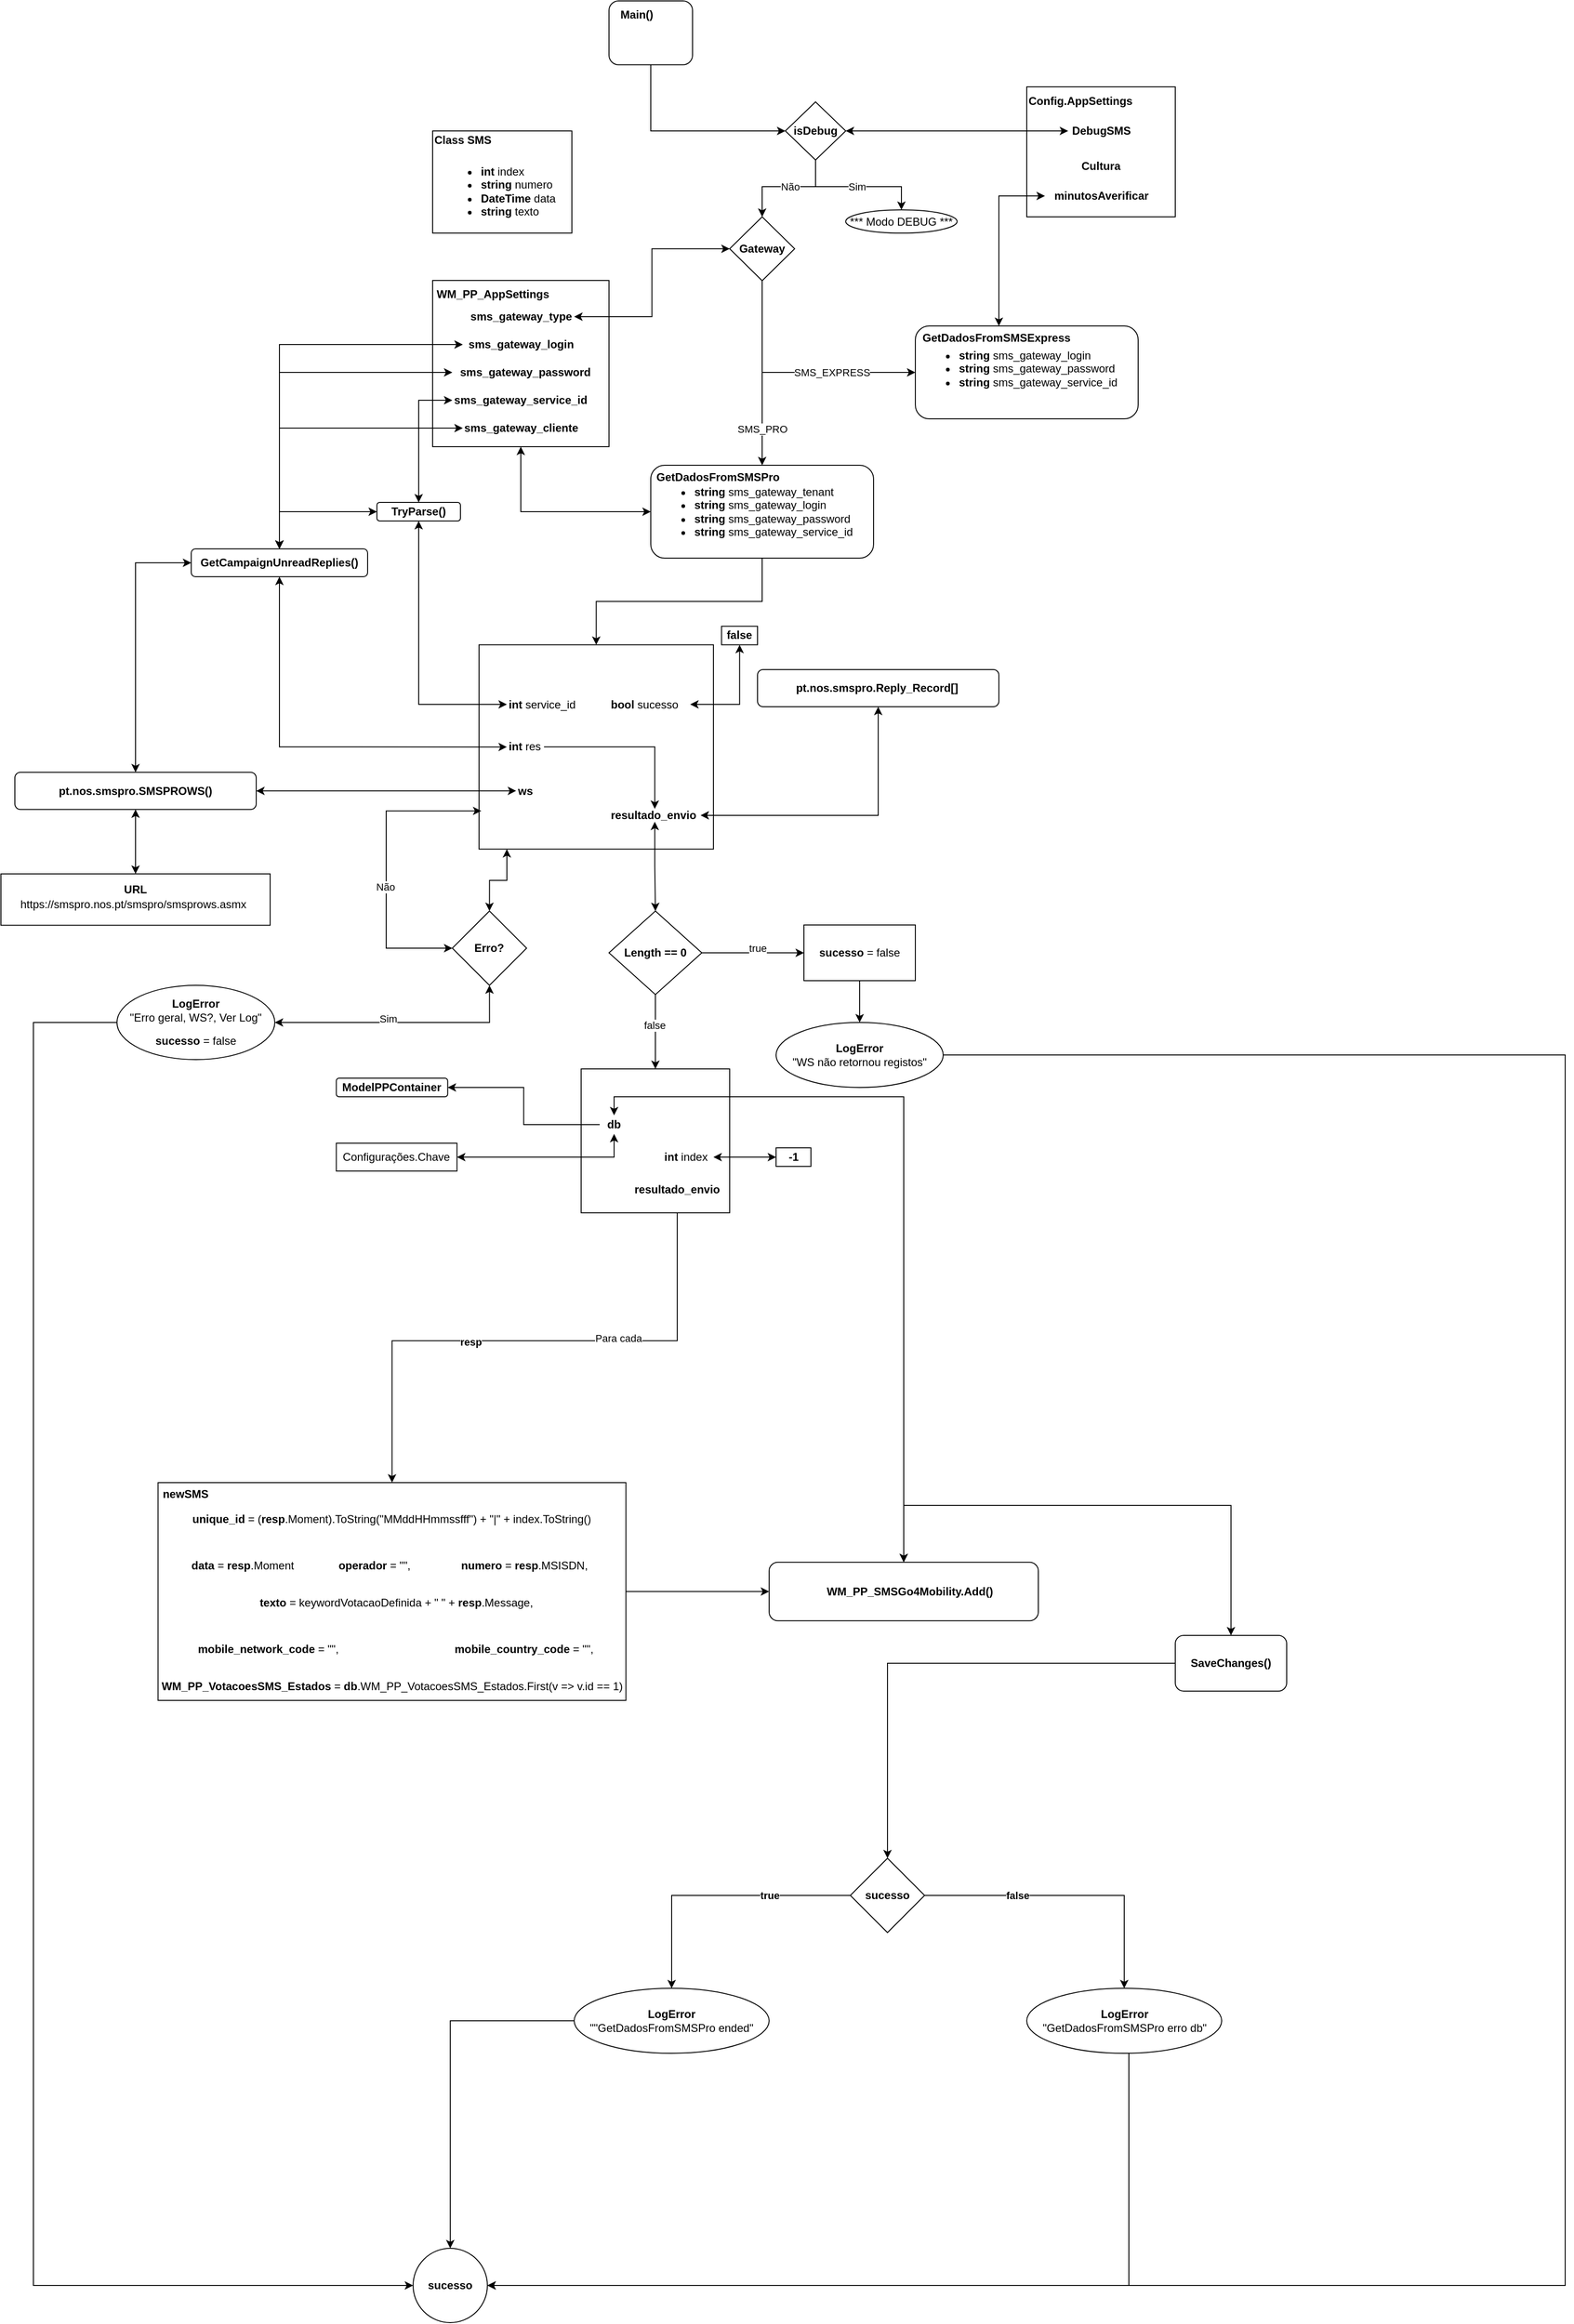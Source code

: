 <mxfile version="20.0.4" type="github">
  <diagram id="WjlNTZho9K9yqoVGfzix" name="Page-1">
    <mxGraphModel dx="3451" dy="1849" grid="1" gridSize="10" guides="1" tooltips="1" connect="1" arrows="1" fold="1" page="0" pageScale="1" pageWidth="850" pageHeight="1100" background="none" math="0" shadow="0">
      <root>
        <mxCell id="0" />
        <mxCell id="1" parent="0" />
        <mxCell id="I9likz-p0LJxHjQb2Sol-27" style="edgeStyle=orthogonalEdgeStyle;rounded=0;orthogonalLoop=1;jettySize=auto;html=1;startArrow=none;startFill=0;endArrow=classic;endFill=1;" edge="1" parent="1" source="I9likz-p0LJxHjQb2Sol-22" target="I9likz-p0LJxHjQb2Sol-26">
          <mxGeometry relative="1" as="geometry" />
        </mxCell>
        <mxCell id="I9likz-p0LJxHjQb2Sol-22" value="" style="rounded=0;whiteSpace=wrap;html=1;" vertex="1" parent="1">
          <mxGeometry x="-255.75" y="1535.5" width="504" height="234.5" as="geometry" />
        </mxCell>
        <mxCell id="52e9ZkvR3uRLUpQS5kAT-6" value="" style="group" parent="1" vertex="1" connectable="0">
          <mxGeometry x="40" y="80" width="150" height="110" as="geometry" />
        </mxCell>
        <mxCell id="52e9ZkvR3uRLUpQS5kAT-1" value="" style="rounded=0;whiteSpace=wrap;html=1;" parent="52e9ZkvR3uRLUpQS5kAT-6" vertex="1">
          <mxGeometry width="150" height="110" as="geometry" />
        </mxCell>
        <mxCell id="52e9ZkvR3uRLUpQS5kAT-3" value="&lt;b&gt;Class SMS&lt;/b&gt;" style="text;html=1;strokeColor=none;fillColor=none;align=left;verticalAlign=middle;whiteSpace=wrap;rounded=0;" parent="52e9ZkvR3uRLUpQS5kAT-6" vertex="1">
          <mxGeometry width="90" height="20" as="geometry" />
        </mxCell>
        <mxCell id="52e9ZkvR3uRLUpQS5kAT-5" value="&lt;ul&gt;&lt;li&gt;&lt;b&gt;int &lt;/b&gt;index&lt;/li&gt;&lt;li&gt;&lt;b&gt;string &lt;/b&gt;numero&lt;/li&gt;&lt;li&gt;&lt;b&gt;DateTime&lt;/b&gt; data&lt;/li&gt;&lt;li&gt;&lt;b&gt;string&lt;/b&gt; texto&lt;/li&gt;&lt;/ul&gt;" style="text;html=1;strokeColor=none;fillColor=none;align=left;verticalAlign=middle;whiteSpace=wrap;rounded=0;" parent="52e9ZkvR3uRLUpQS5kAT-6" vertex="1">
          <mxGeometry x="10" y="30" width="130" height="70" as="geometry" />
        </mxCell>
        <mxCell id="52e9ZkvR3uRLUpQS5kAT-11" value="" style="group" parent="1" vertex="1" connectable="0">
          <mxGeometry x="560" y="290" width="240" height="100" as="geometry" />
        </mxCell>
        <mxCell id="52e9ZkvR3uRLUpQS5kAT-20" value="" style="group" parent="52e9ZkvR3uRLUpQS5kAT-11" vertex="1" connectable="0">
          <mxGeometry width="240" height="100" as="geometry" />
        </mxCell>
        <mxCell id="52e9ZkvR3uRLUpQS5kAT-9" value="" style="rounded=1;whiteSpace=wrap;html=1;" parent="52e9ZkvR3uRLUpQS5kAT-20" vertex="1">
          <mxGeometry width="240" height="100" as="geometry" />
        </mxCell>
        <mxCell id="52e9ZkvR3uRLUpQS5kAT-10" value="&lt;b&gt;GetDadosFromSMSExpress&lt;/b&gt;" style="text;html=1;strokeColor=none;fillColor=none;align=center;verticalAlign=middle;whiteSpace=wrap;rounded=0;" parent="52e9ZkvR3uRLUpQS5kAT-20" vertex="1">
          <mxGeometry x="5" width="165" height="25" as="geometry" />
        </mxCell>
        <mxCell id="52e9ZkvR3uRLUpQS5kAT-15" value="&lt;ul&gt;&lt;li&gt;&lt;b&gt;string&lt;/b&gt;&amp;nbsp;sms_gateway_login&lt;/li&gt;&lt;li&gt;&lt;b&gt;string&lt;/b&gt;&amp;nbsp;sms_gateway_password&lt;/li&gt;&lt;li&gt;&lt;b&gt;string &lt;/b&gt;sms_gateway_service_id&lt;/li&gt;&lt;/ul&gt;" style="text;html=1;strokeColor=none;fillColor=none;align=left;verticalAlign=middle;whiteSpace=wrap;rounded=0;" parent="52e9ZkvR3uRLUpQS5kAT-20" vertex="1">
          <mxGeometry x="5" y="25" width="230" height="41.667" as="geometry" />
        </mxCell>
        <mxCell id="52e9ZkvR3uRLUpQS5kAT-12" value="" style="group" parent="1" vertex="1" connectable="0">
          <mxGeometry x="275" y="440" width="240" height="100" as="geometry" />
        </mxCell>
        <mxCell id="52e9ZkvR3uRLUpQS5kAT-19" value="" style="group" parent="52e9ZkvR3uRLUpQS5kAT-12" vertex="1" connectable="0">
          <mxGeometry width="240" height="100" as="geometry" />
        </mxCell>
        <mxCell id="52e9ZkvR3uRLUpQS5kAT-13" value="" style="rounded=1;whiteSpace=wrap;html=1;" parent="52e9ZkvR3uRLUpQS5kAT-19" vertex="1">
          <mxGeometry width="240" height="100" as="geometry" />
        </mxCell>
        <mxCell id="52e9ZkvR3uRLUpQS5kAT-14" value="&lt;b&gt;GetDadosFromSMSPro&lt;/b&gt;" style="text;html=1;strokeColor=none;fillColor=none;align=center;verticalAlign=middle;whiteSpace=wrap;rounded=0;" parent="52e9ZkvR3uRLUpQS5kAT-19" vertex="1">
          <mxGeometry x="5" width="135" height="25" as="geometry" />
        </mxCell>
        <mxCell id="52e9ZkvR3uRLUpQS5kAT-16" value="&lt;ul&gt;&lt;li&gt;&lt;b&gt;string&lt;/b&gt; sms_gateway_tenant&lt;/li&gt;&lt;li&gt;&lt;b&gt;string&lt;/b&gt;&amp;nbsp;sms_gateway_login&lt;/li&gt;&lt;li&gt;&lt;b&gt;string&lt;/b&gt;&amp;nbsp;sms_gateway_password&lt;/li&gt;&lt;li&gt;&lt;b&gt;string &lt;/b&gt;sms_gateway_service_id&lt;/li&gt;&lt;/ul&gt;" style="text;html=1;strokeColor=none;fillColor=none;align=left;verticalAlign=middle;whiteSpace=wrap;rounded=0;" parent="52e9ZkvR3uRLUpQS5kAT-19" vertex="1">
          <mxGeometry x="5" y="25" width="230" height="50" as="geometry" />
        </mxCell>
        <mxCell id="52e9ZkvR3uRLUpQS5kAT-39" style="edgeStyle=orthogonalEdgeStyle;rounded=0;orthogonalLoop=1;jettySize=auto;html=1;entryX=0;entryY=0.5;entryDx=0;entryDy=0;startArrow=none;startFill=0;" parent="1" source="52e9ZkvR3uRLUpQS5kAT-21" target="52e9ZkvR3uRLUpQS5kAT-33" edge="1">
          <mxGeometry relative="1" as="geometry">
            <Array as="points">
              <mxPoint x="360" y="80" />
              <mxPoint x="360" y="80" />
            </Array>
          </mxGeometry>
        </mxCell>
        <mxCell id="52e9ZkvR3uRLUpQS5kAT-29" value="" style="group" parent="1" vertex="1" connectable="0">
          <mxGeometry x="680" y="32.5" width="160" height="140" as="geometry" />
        </mxCell>
        <mxCell id="52e9ZkvR3uRLUpQS5kAT-24" value="" style="rounded=0;whiteSpace=wrap;html=1;" parent="52e9ZkvR3uRLUpQS5kAT-29" vertex="1">
          <mxGeometry width="160" height="140" as="geometry" />
        </mxCell>
        <mxCell id="52e9ZkvR3uRLUpQS5kAT-25" value="&lt;b&gt;Config.AppSettings&lt;/b&gt;" style="text;html=1;strokeColor=none;fillColor=none;align=left;verticalAlign=middle;whiteSpace=wrap;rounded=0;" parent="52e9ZkvR3uRLUpQS5kAT-29" vertex="1">
          <mxGeometry width="160" height="30" as="geometry" />
        </mxCell>
        <mxCell id="52e9ZkvR3uRLUpQS5kAT-26" value="&lt;b style=&quot;background-color: initial;&quot;&gt;DebugSMS&lt;/b&gt;" style="text;html=1;strokeColor=none;fillColor=none;align=center;verticalAlign=middle;whiteSpace=wrap;rounded=0;" parent="52e9ZkvR3uRLUpQS5kAT-29" vertex="1">
          <mxGeometry x="44.6" y="37.5" width="70.8" height="20" as="geometry" />
        </mxCell>
        <mxCell id="52e9ZkvR3uRLUpQS5kAT-27" value="&lt;div style=&quot;&quot;&gt;&lt;b style=&quot;background-color: initial;&quot;&gt;Cultura&lt;/b&gt;&lt;/div&gt;" style="text;html=1;strokeColor=none;fillColor=none;align=center;verticalAlign=middle;whiteSpace=wrap;rounded=0;" parent="52e9ZkvR3uRLUpQS5kAT-29" vertex="1">
          <mxGeometry x="50" y="77.5" width="60" height="15" as="geometry" />
        </mxCell>
        <mxCell id="52e9ZkvR3uRLUpQS5kAT-28" value="&lt;div style=&quot;&quot;&gt;&lt;b style=&quot;background-color: initial;&quot;&gt;minutosAverificar&lt;/b&gt;&lt;/div&gt;" style="text;html=1;strokeColor=none;fillColor=none;align=center;verticalAlign=middle;whiteSpace=wrap;rounded=0;" parent="52e9ZkvR3uRLUpQS5kAT-29" vertex="1">
          <mxGeometry x="19.6" y="107.5" width="120.8" height="20" as="geometry" />
        </mxCell>
        <mxCell id="52e9ZkvR3uRLUpQS5kAT-31" style="edgeStyle=orthogonalEdgeStyle;rounded=0;orthogonalLoop=1;jettySize=auto;html=1;entryX=0;entryY=0.5;entryDx=0;entryDy=0;exitX=1;exitY=0.5;exitDx=0;exitDy=0;startArrow=classic;startFill=1;" parent="1" source="52e9ZkvR3uRLUpQS5kAT-33" target="52e9ZkvR3uRLUpQS5kAT-26" edge="1">
          <mxGeometry relative="1" as="geometry">
            <mxPoint x="450" y="90" as="sourcePoint" />
            <mxPoint x="550" y="110" as="targetPoint" />
          </mxGeometry>
        </mxCell>
        <mxCell id="52e9ZkvR3uRLUpQS5kAT-42" value="" style="edgeStyle=orthogonalEdgeStyle;rounded=0;orthogonalLoop=1;jettySize=auto;html=1;startArrow=none;startFill=0;" parent="1" source="52e9ZkvR3uRLUpQS5kAT-33" target="52e9ZkvR3uRLUpQS5kAT-34" edge="1">
          <mxGeometry relative="1" as="geometry">
            <Array as="points">
              <mxPoint x="453" y="140" />
              <mxPoint x="545" y="140" />
            </Array>
          </mxGeometry>
        </mxCell>
        <mxCell id="52e9ZkvR3uRLUpQS5kAT-44" value="Sim" style="edgeLabel;html=1;align=center;verticalAlign=middle;resizable=0;points=[];" parent="52e9ZkvR3uRLUpQS5kAT-42" vertex="1" connectable="0">
          <mxGeometry x="-0.177" relative="1" as="geometry">
            <mxPoint x="13" as="offset" />
          </mxGeometry>
        </mxCell>
        <mxCell id="52e9ZkvR3uRLUpQS5kAT-46" style="edgeStyle=orthogonalEdgeStyle;rounded=0;orthogonalLoop=1;jettySize=auto;html=1;entryX=0.5;entryY=0;entryDx=0;entryDy=0;startArrow=none;startFill=0;" parent="1" source="52e9ZkvR3uRLUpQS5kAT-33" target="52e9ZkvR3uRLUpQS5kAT-40" edge="1">
          <mxGeometry relative="1" as="geometry">
            <Array as="points">
              <mxPoint x="453" y="140" />
              <mxPoint x="395" y="140" />
            </Array>
          </mxGeometry>
        </mxCell>
        <mxCell id="52e9ZkvR3uRLUpQS5kAT-47" value="Não" style="edgeLabel;html=1;align=center;verticalAlign=middle;resizable=0;points=[];" parent="52e9ZkvR3uRLUpQS5kAT-46" vertex="1" connectable="0">
          <mxGeometry x="0.099" relative="1" as="geometry">
            <mxPoint x="9" as="offset" />
          </mxGeometry>
        </mxCell>
        <mxCell id="52e9ZkvR3uRLUpQS5kAT-33" value="&lt;b&gt;isDebug&lt;/b&gt;" style="rhombus;whiteSpace=wrap;html=1;" parent="1" vertex="1">
          <mxGeometry x="420" y="48.75" width="65" height="62.5" as="geometry" />
        </mxCell>
        <mxCell id="52e9ZkvR3uRLUpQS5kAT-34" value="*** Modo DEBUG ***" style="ellipse;whiteSpace=wrap;html=1;" parent="1" vertex="1">
          <mxGeometry x="485" y="165" width="120" height="25" as="geometry" />
        </mxCell>
        <mxCell id="52e9ZkvR3uRLUpQS5kAT-65" style="edgeStyle=orthogonalEdgeStyle;rounded=0;orthogonalLoop=1;jettySize=auto;html=1;entryX=0;entryY=0.5;entryDx=0;entryDy=0;startArrow=none;startFill=0;" parent="1" source="52e9ZkvR3uRLUpQS5kAT-40" target="52e9ZkvR3uRLUpQS5kAT-9" edge="1">
          <mxGeometry relative="1" as="geometry">
            <Array as="points">
              <mxPoint x="395" y="340" />
            </Array>
          </mxGeometry>
        </mxCell>
        <mxCell id="52e9ZkvR3uRLUpQS5kAT-67" value="SMS_EXPRESS" style="edgeLabel;html=1;align=center;verticalAlign=middle;resizable=0;points=[];" parent="52e9ZkvR3uRLUpQS5kAT-65" vertex="1" connectable="0">
          <mxGeometry x="0.249" y="-1" relative="1" as="geometry">
            <mxPoint x="9" y="-1" as="offset" />
          </mxGeometry>
        </mxCell>
        <mxCell id="52e9ZkvR3uRLUpQS5kAT-66" style="edgeStyle=orthogonalEdgeStyle;rounded=0;orthogonalLoop=1;jettySize=auto;html=1;startArrow=none;startFill=0;" parent="1" source="52e9ZkvR3uRLUpQS5kAT-40" target="52e9ZkvR3uRLUpQS5kAT-13" edge="1">
          <mxGeometry relative="1" as="geometry" />
        </mxCell>
        <mxCell id="52e9ZkvR3uRLUpQS5kAT-68" value="SMS_PRO" style="edgeLabel;html=1;align=center;verticalAlign=middle;resizable=0;points=[];" parent="52e9ZkvR3uRLUpQS5kAT-66" vertex="1" connectable="0">
          <mxGeometry x="0.411" y="2" relative="1" as="geometry">
            <mxPoint x="-2" y="19" as="offset" />
          </mxGeometry>
        </mxCell>
        <mxCell id="52e9ZkvR3uRLUpQS5kAT-40" value="&lt;b&gt;Gateway&lt;/b&gt;" style="rhombus;whiteSpace=wrap;html=1;" parent="1" vertex="1">
          <mxGeometry x="360" y="172.5" width="70" height="68.75" as="geometry" />
        </mxCell>
        <mxCell id="52e9ZkvR3uRLUpQS5kAT-48" value="" style="rounded=0;whiteSpace=wrap;html=1;" parent="1" vertex="1">
          <mxGeometry x="40" y="241" width="190" height="179" as="geometry" />
        </mxCell>
        <mxCell id="52e9ZkvR3uRLUpQS5kAT-49" value="&lt;b&gt;WM_PP_AppSettings&lt;/b&gt;" style="text;html=1;strokeColor=none;fillColor=none;align=center;verticalAlign=middle;whiteSpace=wrap;rounded=0;" parent="1" vertex="1">
          <mxGeometry x="40" y="241.25" width="130" height="28.75" as="geometry" />
        </mxCell>
        <mxCell id="52e9ZkvR3uRLUpQS5kAT-52" value="&lt;b&gt;sms_gateway_type&lt;/b&gt;" style="text;html=1;strokeColor=none;fillColor=none;align=center;verticalAlign=middle;whiteSpace=wrap;rounded=0;" parent="1" vertex="1">
          <mxGeometry x="77.5" y="270" width="115" height="20" as="geometry" />
        </mxCell>
        <mxCell id="lR_fGcqV47wm-FvlshHr-83" style="edgeStyle=orthogonalEdgeStyle;rounded=0;orthogonalLoop=1;jettySize=auto;html=1;startArrow=classic;startFill=1;endArrow=classic;endFill=1;" parent="1" source="52e9ZkvR3uRLUpQS5kAT-53" target="lR_fGcqV47wm-FvlshHr-70" edge="1">
          <mxGeometry relative="1" as="geometry" />
        </mxCell>
        <mxCell id="52e9ZkvR3uRLUpQS5kAT-53" value="&lt;b&gt;sms_gateway_login&lt;/b&gt;" style="text;html=1;strokeColor=none;fillColor=none;align=center;verticalAlign=middle;whiteSpace=wrap;rounded=0;" parent="1" vertex="1">
          <mxGeometry x="72.5" y="300" width="125" height="20" as="geometry" />
        </mxCell>
        <mxCell id="lR_fGcqV47wm-FvlshHr-84" style="edgeStyle=orthogonalEdgeStyle;rounded=0;orthogonalLoop=1;jettySize=auto;html=1;entryX=0.5;entryY=0;entryDx=0;entryDy=0;startArrow=classic;startFill=1;endArrow=classic;endFill=1;" parent="1" source="52e9ZkvR3uRLUpQS5kAT-54" target="lR_fGcqV47wm-FvlshHr-70" edge="1">
          <mxGeometry relative="1" as="geometry" />
        </mxCell>
        <mxCell id="52e9ZkvR3uRLUpQS5kAT-54" value="&lt;b&gt;sms_gateway_password&lt;/b&gt;" style="text;html=1;strokeColor=none;fillColor=none;align=center;verticalAlign=middle;whiteSpace=wrap;rounded=0;" parent="1" vertex="1">
          <mxGeometry x="61.25" y="330" width="157.5" height="20" as="geometry" />
        </mxCell>
        <mxCell id="lR_fGcqV47wm-FvlshHr-86" style="edgeStyle=orthogonalEdgeStyle;rounded=0;orthogonalLoop=1;jettySize=auto;html=1;startArrow=classic;startFill=1;endArrow=classic;endFill=1;" parent="1" source="52e9ZkvR3uRLUpQS5kAT-55" target="lR_fGcqV47wm-FvlshHr-62" edge="1">
          <mxGeometry relative="1" as="geometry">
            <Array as="points">
              <mxPoint x="25" y="370" />
            </Array>
          </mxGeometry>
        </mxCell>
        <mxCell id="52e9ZkvR3uRLUpQS5kAT-55" value="&lt;b&gt;sms_gateway_service_id&lt;/b&gt;" style="text;html=1;strokeColor=none;fillColor=none;align=center;verticalAlign=middle;whiteSpace=wrap;rounded=0;" parent="1" vertex="1">
          <mxGeometry x="61.25" y="360" width="147.5" height="20" as="geometry" />
        </mxCell>
        <mxCell id="lR_fGcqV47wm-FvlshHr-87" style="edgeStyle=orthogonalEdgeStyle;rounded=0;orthogonalLoop=1;jettySize=auto;html=1;startArrow=classic;startFill=1;endArrow=classic;endFill=1;" parent="1" source="52e9ZkvR3uRLUpQS5kAT-57" target="lR_fGcqV47wm-FvlshHr-70" edge="1">
          <mxGeometry relative="1" as="geometry" />
        </mxCell>
        <mxCell id="52e9ZkvR3uRLUpQS5kAT-57" value="&lt;b&gt;sms_gateway_cliente&lt;/b&gt;" style="text;html=1;strokeColor=none;fillColor=none;align=center;verticalAlign=middle;whiteSpace=wrap;rounded=0;" parent="1" vertex="1">
          <mxGeometry x="72.5" y="390" width="125" height="20" as="geometry" />
        </mxCell>
        <mxCell id="52e9ZkvR3uRLUpQS5kAT-58" style="edgeStyle=orthogonalEdgeStyle;rounded=0;orthogonalLoop=1;jettySize=auto;html=1;entryX=1;entryY=0.5;entryDx=0;entryDy=0;startArrow=classic;startFill=1;" parent="1" source="52e9ZkvR3uRLUpQS5kAT-40" target="52e9ZkvR3uRLUpQS5kAT-52" edge="1">
          <mxGeometry relative="1" as="geometry" />
        </mxCell>
        <mxCell id="52e9ZkvR3uRLUpQS5kAT-76" style="edgeStyle=orthogonalEdgeStyle;orthogonalLoop=1;jettySize=auto;html=1;entryX=0.5;entryY=1;entryDx=0;entryDy=0;startArrow=classic;startFill=1;rounded=0;" parent="1" source="52e9ZkvR3uRLUpQS5kAT-13" target="52e9ZkvR3uRLUpQS5kAT-48" edge="1">
          <mxGeometry relative="1" as="geometry" />
        </mxCell>
        <mxCell id="52e9ZkvR3uRLUpQS5kAT-78" style="edgeStyle=orthogonalEdgeStyle;rounded=0;orthogonalLoop=1;jettySize=auto;html=1;entryX=0;entryY=0.5;entryDx=0;entryDy=0;startArrow=classic;startFill=1;" parent="1" source="52e9ZkvR3uRLUpQS5kAT-9" target="52e9ZkvR3uRLUpQS5kAT-28" edge="1">
          <mxGeometry relative="1" as="geometry">
            <Array as="points">
              <mxPoint x="650" y="150" />
            </Array>
          </mxGeometry>
        </mxCell>
        <mxCell id="lR_fGcqV47wm-FvlshHr-10" value="" style="group" parent="1" vertex="1" connectable="0">
          <mxGeometry x="390" y="660" width="260" height="40" as="geometry" />
        </mxCell>
        <mxCell id="lR_fGcqV47wm-FvlshHr-4" value="" style="rounded=1;whiteSpace=wrap;html=1;" parent="lR_fGcqV47wm-FvlshHr-10" vertex="1">
          <mxGeometry width="260.0" height="40" as="geometry" />
        </mxCell>
        <mxCell id="lR_fGcqV47wm-FvlshHr-5" value="&lt;b&gt;pt.nos.smspro.Reply_Record[]&lt;/b&gt;&amp;nbsp;" style="text;html=1;strokeColor=none;fillColor=none;align=center;verticalAlign=middle;whiteSpace=wrap;rounded=0;" parent="lR_fGcqV47wm-FvlshHr-10" vertex="1">
          <mxGeometry x="23.63" y="11.93" width="212.73" height="16.13" as="geometry" />
        </mxCell>
        <mxCell id="lR_fGcqV47wm-FvlshHr-15" style="edgeStyle=orthogonalEdgeStyle;rounded=0;orthogonalLoop=1;jettySize=auto;html=1;" parent="1" source="52e9ZkvR3uRLUpQS5kAT-13" target="lR_fGcqV47wm-FvlshHr-13" edge="1">
          <mxGeometry relative="1" as="geometry" />
        </mxCell>
        <mxCell id="lR_fGcqV47wm-FvlshHr-128" style="edgeStyle=orthogonalEdgeStyle;rounded=0;orthogonalLoop=1;jettySize=auto;html=1;startArrow=none;startFill=0;endArrow=classic;endFill=1;" parent="1" source="lR_fGcqV47wm-FvlshHr-23" target="lR_fGcqV47wm-FvlshHr-122" edge="1">
          <mxGeometry relative="1" as="geometry" />
        </mxCell>
        <mxCell id="lR_fGcqV47wm-FvlshHr-129" value="true" style="edgeLabel;html=1;align=center;verticalAlign=middle;resizable=0;points=[];" parent="lR_fGcqV47wm-FvlshHr-128" vertex="1" connectable="0">
          <mxGeometry x="-0.083" relative="1" as="geometry">
            <mxPoint x="9" y="-5" as="offset" />
          </mxGeometry>
        </mxCell>
        <mxCell id="lR_fGcqV47wm-FvlshHr-155" value="" style="edgeStyle=orthogonalEdgeStyle;rounded=0;orthogonalLoop=1;jettySize=auto;html=1;startArrow=none;startFill=0;endArrow=classic;endFill=1;" parent="1" source="lR_fGcqV47wm-FvlshHr-23" target="lR_fGcqV47wm-FvlshHr-154" edge="1">
          <mxGeometry relative="1" as="geometry" />
        </mxCell>
        <mxCell id="lR_fGcqV47wm-FvlshHr-156" value="false" style="edgeLabel;html=1;align=center;verticalAlign=middle;resizable=0;points=[];" parent="lR_fGcqV47wm-FvlshHr-155" vertex="1" connectable="0">
          <mxGeometry x="-0.178" y="-1" relative="1" as="geometry">
            <mxPoint as="offset" />
          </mxGeometry>
        </mxCell>
        <mxCell id="lR_fGcqV47wm-FvlshHr-23" value="&lt;b&gt;Length == 0&lt;/b&gt;" style="rhombus;whiteSpace=wrap;html=1;" parent="1" vertex="1">
          <mxGeometry x="230" y="920" width="100" height="90" as="geometry" />
        </mxCell>
        <mxCell id="lR_fGcqV47wm-FvlshHr-36" value="" style="group" parent="1" vertex="1" connectable="0">
          <mxGeometry x="90" y="633.33" width="252.5" height="220" as="geometry" />
        </mxCell>
        <mxCell id="lR_fGcqV47wm-FvlshHr-13" value="" style="rounded=0;whiteSpace=wrap;html=1;" parent="lR_fGcqV47wm-FvlshHr-36" vertex="1">
          <mxGeometry width="252.5" height="220.0" as="geometry" />
        </mxCell>
        <mxCell id="lR_fGcqV47wm-FvlshHr-6" value="&lt;b&gt;resultado_envio&lt;/b&gt;" style="text;html=1;strokeColor=none;fillColor=none;align=left;verticalAlign=middle;whiteSpace=wrap;rounded=0;" parent="lR_fGcqV47wm-FvlshHr-36" vertex="1">
          <mxGeometry x="140" y="176.67" width="98.69" height="13.85" as="geometry" />
        </mxCell>
        <mxCell id="lR_fGcqV47wm-FvlshHr-18" value="&lt;b&gt;ws&lt;/b&gt;" style="text;html=1;strokeColor=none;fillColor=none;align=left;verticalAlign=middle;whiteSpace=wrap;rounded=0;" parent="lR_fGcqV47wm-FvlshHr-36" vertex="1">
          <mxGeometry x="40" y="150" width="30" height="14.62" as="geometry" />
        </mxCell>
        <mxCell id="lR_fGcqV47wm-FvlshHr-117" style="edgeStyle=orthogonalEdgeStyle;rounded=0;orthogonalLoop=1;jettySize=auto;html=1;startArrow=none;startFill=0;endArrow=classic;endFill=1;" parent="lR_fGcqV47wm-FvlshHr-36" source="lR_fGcqV47wm-FvlshHr-2" target="lR_fGcqV47wm-FvlshHr-6" edge="1">
          <mxGeometry relative="1" as="geometry" />
        </mxCell>
        <mxCell id="lR_fGcqV47wm-FvlshHr-2" value="&lt;b&gt;int &lt;/b&gt;res" style="text;html=1;strokeColor=none;fillColor=none;align=left;verticalAlign=middle;whiteSpace=wrap;rounded=0;" parent="lR_fGcqV47wm-FvlshHr-36" vertex="1">
          <mxGeometry x="30" y="103.08" width="40" height="13.84" as="geometry" />
        </mxCell>
        <mxCell id="lR_fGcqV47wm-FvlshHr-59" value="&lt;b&gt;int&lt;/b&gt; service_id" style="text;html=1;strokeColor=none;fillColor=none;align=left;verticalAlign=middle;whiteSpace=wrap;rounded=0;" parent="lR_fGcqV47wm-FvlshHr-36" vertex="1">
          <mxGeometry x="30" y="56.67" width="87.5" height="15" as="geometry" />
        </mxCell>
        <mxCell id="lR_fGcqV47wm-FvlshHr-132" value="&lt;b&gt;bool &lt;/b&gt;sucesso" style="text;html=1;strokeColor=none;fillColor=none;align=left;verticalAlign=middle;whiteSpace=wrap;rounded=0;" parent="lR_fGcqV47wm-FvlshHr-36" vertex="1">
          <mxGeometry x="140" y="56.67" width="87.5" height="15" as="geometry" />
        </mxCell>
        <mxCell id="lR_fGcqV47wm-FvlshHr-41" style="edgeStyle=orthogonalEdgeStyle;rounded=0;orthogonalLoop=1;jettySize=auto;html=1;startArrow=classic;startFill=1;" parent="1" source="lR_fGcqV47wm-FvlshHr-6" target="lR_fGcqV47wm-FvlshHr-4" edge="1">
          <mxGeometry relative="1" as="geometry" />
        </mxCell>
        <mxCell id="lR_fGcqV47wm-FvlshHr-130" style="edgeStyle=orthogonalEdgeStyle;rounded=0;orthogonalLoop=1;jettySize=auto;html=1;entryX=0.5;entryY=0;entryDx=0;entryDy=0;startArrow=classic;startFill=1;endArrow=classic;endFill=1;" parent="1" source="lR_fGcqV47wm-FvlshHr-50" target="lR_fGcqV47wm-FvlshHr-96" edge="1">
          <mxGeometry relative="1" as="geometry" />
        </mxCell>
        <mxCell id="lR_fGcqV47wm-FvlshHr-50" value="&lt;b&gt;pt.nos.smspro.SMSPROWS()&lt;/b&gt;" style="rounded=1;whiteSpace=wrap;html=1;" parent="1" vertex="1">
          <mxGeometry x="-410" y="770.64" width="260.0" height="40" as="geometry" />
        </mxCell>
        <mxCell id="lR_fGcqV47wm-FvlshHr-52" style="edgeStyle=orthogonalEdgeStyle;rounded=0;orthogonalLoop=1;jettySize=auto;html=1;entryX=1;entryY=0.5;entryDx=0;entryDy=0;startArrow=classic;startFill=1;" parent="1" source="lR_fGcqV47wm-FvlshHr-18" target="lR_fGcqV47wm-FvlshHr-50" edge="1">
          <mxGeometry relative="1" as="geometry" />
        </mxCell>
        <mxCell id="lR_fGcqV47wm-FvlshHr-92" style="edgeStyle=orthogonalEdgeStyle;rounded=0;orthogonalLoop=1;jettySize=auto;html=1;entryX=0.5;entryY=0;entryDx=0;entryDy=0;startArrow=classic;startFill=1;endArrow=classic;endFill=1;" parent="1" source="lR_fGcqV47wm-FvlshHr-62" target="lR_fGcqV47wm-FvlshHr-70" edge="1">
          <mxGeometry relative="1" as="geometry" />
        </mxCell>
        <mxCell id="lR_fGcqV47wm-FvlshHr-62" value="&lt;b&gt;TryParse()&lt;/b&gt;" style="rounded=1;whiteSpace=wrap;html=1;" parent="1" vertex="1">
          <mxGeometry x="-20" y="480" width="90" height="20" as="geometry" />
        </mxCell>
        <mxCell id="lR_fGcqV47wm-FvlshHr-66" style="edgeStyle=orthogonalEdgeStyle;rounded=0;orthogonalLoop=1;jettySize=auto;html=1;entryX=0.5;entryY=1;entryDx=0;entryDy=0;startArrow=classic;startFill=1;" parent="1" source="lR_fGcqV47wm-FvlshHr-59" target="lR_fGcqV47wm-FvlshHr-62" edge="1">
          <mxGeometry relative="1" as="geometry" />
        </mxCell>
        <mxCell id="lR_fGcqV47wm-FvlshHr-93" style="edgeStyle=orthogonalEdgeStyle;rounded=0;orthogonalLoop=1;jettySize=auto;html=1;startArrow=classic;startFill=1;endArrow=classic;endFill=1;" parent="1" source="lR_fGcqV47wm-FvlshHr-70" target="lR_fGcqV47wm-FvlshHr-50" edge="1">
          <mxGeometry relative="1" as="geometry">
            <Array as="points">
              <mxPoint x="-280" y="545" />
            </Array>
          </mxGeometry>
        </mxCell>
        <mxCell id="lR_fGcqV47wm-FvlshHr-70" value="&lt;b&gt;GetCampaignUnreadReplies()&lt;/b&gt;" style="rounded=1;whiteSpace=wrap;html=1;align=center;" parent="1" vertex="1">
          <mxGeometry x="-220" y="530" width="190" height="30" as="geometry" />
        </mxCell>
        <mxCell id="lR_fGcqV47wm-FvlshHr-95" style="edgeStyle=orthogonalEdgeStyle;rounded=0;orthogonalLoop=1;jettySize=auto;html=1;startArrow=classic;startFill=1;endArrow=classic;endFill=1;exitX=0;exitY=0.5;exitDx=0;exitDy=0;" parent="1" source="lR_fGcqV47wm-FvlshHr-2" target="lR_fGcqV47wm-FvlshHr-70" edge="1">
          <mxGeometry relative="1" as="geometry" />
        </mxCell>
        <mxCell id="lR_fGcqV47wm-FvlshHr-100" value="" style="group" parent="1" vertex="1" connectable="0">
          <mxGeometry x="-425" y="880.0" width="290" height="55.32" as="geometry" />
        </mxCell>
        <mxCell id="lR_fGcqV47wm-FvlshHr-101" value="" style="group" parent="lR_fGcqV47wm-FvlshHr-100" vertex="1" connectable="0">
          <mxGeometry width="290" height="55.32" as="geometry" />
        </mxCell>
        <mxCell id="lR_fGcqV47wm-FvlshHr-96" value="" style="rounded=0;whiteSpace=wrap;html=1;" parent="lR_fGcqV47wm-FvlshHr-101" vertex="1">
          <mxGeometry width="290" height="55.32" as="geometry" />
        </mxCell>
        <mxCell id="lR_fGcqV47wm-FvlshHr-98" value="&lt;span style=&quot;background-color: initial;&quot;&gt;https://smspro.nos.pt/smspro/smsprows.asmx&lt;/span&gt;" style="text;html=1;strokeColor=none;fillColor=none;align=left;verticalAlign=middle;whiteSpace=wrap;rounded=0;" parent="lR_fGcqV47wm-FvlshHr-101" vertex="1">
          <mxGeometry x="19.33" y="25.407" width="251.333" height="15.532" as="geometry" />
        </mxCell>
        <mxCell id="lR_fGcqV47wm-FvlshHr-99" value="&lt;b&gt;URL&lt;/b&gt;" style="text;html=1;strokeColor=none;fillColor=none;align=center;verticalAlign=middle;whiteSpace=wrap;rounded=0;" parent="lR_fGcqV47wm-FvlshHr-101" vertex="1">
          <mxGeometry x="116" y="8.469" width="58" height="16.938" as="geometry" />
        </mxCell>
        <mxCell id="lR_fGcqV47wm-FvlshHr-119" value="" style="group" parent="1" vertex="1" connectable="0">
          <mxGeometry x="410" y="1040" width="180" height="70" as="geometry" />
        </mxCell>
        <mxCell id="lR_fGcqV47wm-FvlshHr-120" value="" style="ellipse;whiteSpace=wrap;html=1;" parent="lR_fGcqV47wm-FvlshHr-119" vertex="1">
          <mxGeometry width="180" height="70" as="geometry" />
        </mxCell>
        <mxCell id="lR_fGcqV47wm-FvlshHr-121" value="&lt;b&gt;LogError&lt;/b&gt;&lt;br&gt;&quot;WS não retornou registos&quot;" style="text;html=1;strokeColor=none;fillColor=none;align=center;verticalAlign=middle;whiteSpace=wrap;rounded=0;" parent="lR_fGcqV47wm-FvlshHr-119" vertex="1">
          <mxGeometry x="10" y="20" width="160" height="30" as="geometry" />
        </mxCell>
        <mxCell id="lR_fGcqV47wm-FvlshHr-126" style="edgeStyle=orthogonalEdgeStyle;rounded=0;orthogonalLoop=1;jettySize=auto;html=1;entryX=0.5;entryY=0;entryDx=0;entryDy=0;startArrow=none;startFill=0;endArrow=classic;endFill=1;" parent="1" source="lR_fGcqV47wm-FvlshHr-122" target="lR_fGcqV47wm-FvlshHr-120" edge="1">
          <mxGeometry relative="1" as="geometry" />
        </mxCell>
        <mxCell id="lR_fGcqV47wm-FvlshHr-122" value="&lt;b&gt;sucesso&lt;/b&gt;&amp;nbsp;= false" style="rounded=0;whiteSpace=wrap;html=1;" parent="1" vertex="1">
          <mxGeometry x="440" y="935" width="120" height="60" as="geometry" />
        </mxCell>
        <mxCell id="lR_fGcqV47wm-FvlshHr-131" style="edgeStyle=orthogonalEdgeStyle;rounded=0;orthogonalLoop=1;jettySize=auto;html=1;entryX=0.5;entryY=0;entryDx=0;entryDy=0;startArrow=classic;startFill=1;endArrow=classic;endFill=1;" parent="1" source="lR_fGcqV47wm-FvlshHr-6" target="lR_fGcqV47wm-FvlshHr-23" edge="1">
          <mxGeometry relative="1" as="geometry" />
        </mxCell>
        <mxCell id="lR_fGcqV47wm-FvlshHr-133" value="&lt;b&gt;false&lt;/b&gt;" style="whiteSpace=wrap;html=1;" parent="1" vertex="1">
          <mxGeometry x="351.25" y="613.33" width="38.75" height="20" as="geometry" />
        </mxCell>
        <mxCell id="lR_fGcqV47wm-FvlshHr-134" value="" style="edgeStyle=orthogonalEdgeStyle;rounded=0;orthogonalLoop=1;jettySize=auto;html=1;startArrow=classic;startFill=1;endArrow=classic;endFill=1;" parent="1" source="lR_fGcqV47wm-FvlshHr-132" target="lR_fGcqV47wm-FvlshHr-133" edge="1">
          <mxGeometry relative="1" as="geometry" />
        </mxCell>
        <mxCell id="lR_fGcqV47wm-FvlshHr-137" style="edgeStyle=orthogonalEdgeStyle;rounded=0;orthogonalLoop=1;jettySize=auto;html=1;entryX=0.01;entryY=0.813;entryDx=0;entryDy=0;entryPerimeter=0;startArrow=classic;startFill=1;endArrow=classic;endFill=1;" parent="1" source="lR_fGcqV47wm-FvlshHr-135" target="lR_fGcqV47wm-FvlshHr-13" edge="1">
          <mxGeometry relative="1" as="geometry">
            <Array as="points">
              <mxPoint x="-10" y="960" />
              <mxPoint x="-10" y="812" />
            </Array>
          </mxGeometry>
        </mxCell>
        <mxCell id="lR_fGcqV47wm-FvlshHr-138" value="Não" style="edgeLabel;html=1;align=center;verticalAlign=middle;resizable=0;points=[];" parent="lR_fGcqV47wm-FvlshHr-137" vertex="1" connectable="0">
          <mxGeometry x="-0.145" y="1" relative="1" as="geometry">
            <mxPoint as="offset" />
          </mxGeometry>
        </mxCell>
        <mxCell id="lR_fGcqV47wm-FvlshHr-135" value="&lt;b&gt;Erro?&lt;/b&gt;" style="rhombus;whiteSpace=wrap;html=1;" parent="1" vertex="1">
          <mxGeometry x="61.25" y="920" width="80" height="80" as="geometry" />
        </mxCell>
        <mxCell id="lR_fGcqV47wm-FvlshHr-136" style="edgeStyle=orthogonalEdgeStyle;rounded=0;orthogonalLoop=1;jettySize=auto;html=1;entryX=0.5;entryY=0;entryDx=0;entryDy=0;startArrow=classic;startFill=1;endArrow=classic;endFill=1;" parent="1" source="lR_fGcqV47wm-FvlshHr-13" target="lR_fGcqV47wm-FvlshHr-135" edge="1">
          <mxGeometry relative="1" as="geometry">
            <Array as="points">
              <mxPoint x="120" y="887" />
              <mxPoint x="101" y="887" />
            </Array>
          </mxGeometry>
        </mxCell>
        <mxCell id="lR_fGcqV47wm-FvlshHr-143" value="" style="group" parent="1" vertex="1" connectable="0">
          <mxGeometry x="-300" y="1000" width="170" height="80" as="geometry" />
        </mxCell>
        <mxCell id="lR_fGcqV47wm-FvlshHr-140" value="" style="ellipse;whiteSpace=wrap;html=1;" parent="lR_fGcqV47wm-FvlshHr-143" vertex="1">
          <mxGeometry width="170" height="80" as="geometry" />
        </mxCell>
        <mxCell id="lR_fGcqV47wm-FvlshHr-142" value="&lt;b&gt;LogError&lt;/b&gt;&lt;br&gt;&quot;Erro geral, WS?, Ver Log&quot;" style="text;html=1;strokeColor=none;fillColor=none;align=center;verticalAlign=middle;whiteSpace=wrap;rounded=0;" parent="lR_fGcqV47wm-FvlshHr-143" vertex="1">
          <mxGeometry x="10" y="10.003" width="150" height="34.286" as="geometry" />
        </mxCell>
        <mxCell id="I9likz-p0LJxHjQb2Sol-60" value="&lt;b&gt;sucesso &lt;/b&gt;= false" style="text;html=1;strokeColor=none;fillColor=none;align=center;verticalAlign=middle;whiteSpace=wrap;rounded=0;" vertex="1" parent="lR_fGcqV47wm-FvlshHr-143">
          <mxGeometry x="40" y="50" width="90" height="20" as="geometry" />
        </mxCell>
        <mxCell id="lR_fGcqV47wm-FvlshHr-144" style="edgeStyle=orthogonalEdgeStyle;rounded=0;orthogonalLoop=1;jettySize=auto;html=1;entryX=0.5;entryY=1;entryDx=0;entryDy=0;startArrow=classic;startFill=1;endArrow=classic;endFill=1;" parent="1" source="lR_fGcqV47wm-FvlshHr-140" target="lR_fGcqV47wm-FvlshHr-135" edge="1">
          <mxGeometry relative="1" as="geometry" />
        </mxCell>
        <mxCell id="lR_fGcqV47wm-FvlshHr-145" value="Sim" style="edgeLabel;html=1;align=center;verticalAlign=middle;resizable=0;points=[];" parent="lR_fGcqV47wm-FvlshHr-144" vertex="1" connectable="0">
          <mxGeometry x="-0.047" y="-1" relative="1" as="geometry">
            <mxPoint x="-8" y="-5" as="offset" />
          </mxGeometry>
        </mxCell>
        <mxCell id="lR_fGcqV47wm-FvlshHr-149" value="" style="group" parent="1" vertex="1" connectable="0">
          <mxGeometry x="230" y="-60" width="90" height="68.75" as="geometry" />
        </mxCell>
        <mxCell id="52e9ZkvR3uRLUpQS5kAT-21" value="" style="rounded=1;whiteSpace=wrap;html=1;" parent="lR_fGcqV47wm-FvlshHr-149" vertex="1">
          <mxGeometry width="90" height="68.75" as="geometry" />
        </mxCell>
        <mxCell id="52e9ZkvR3uRLUpQS5kAT-22" value="&lt;b&gt;Main()&lt;/b&gt;" style="text;html=1;strokeColor=none;fillColor=none;align=center;verticalAlign=middle;whiteSpace=wrap;rounded=0;" parent="lR_fGcqV47wm-FvlshHr-149" vertex="1">
          <mxGeometry width="60" height="30" as="geometry" />
        </mxCell>
        <mxCell id="I9likz-p0LJxHjQb2Sol-2" style="edgeStyle=orthogonalEdgeStyle;rounded=0;orthogonalLoop=1;jettySize=auto;html=1;exitX=0.5;exitY=1;exitDx=0;exitDy=0;" edge="1" parent="1" source="I9likz-p0LJxHjQb2Sol-7" target="I9likz-p0LJxHjQb2Sol-22">
          <mxGeometry relative="1" as="geometry">
            <mxPoint x="-30" y="1480" as="targetPoint" />
          </mxGeometry>
        </mxCell>
        <mxCell id="I9likz-p0LJxHjQb2Sol-11" value="Para cada" style="edgeLabel;html=1;align=center;verticalAlign=middle;resizable=0;points=[];" vertex="1" connectable="0" parent="I9likz-p0LJxHjQb2Sol-2">
          <mxGeometry x="-0.411" y="-5" relative="1" as="geometry">
            <mxPoint x="-36" y="2" as="offset" />
          </mxGeometry>
        </mxCell>
        <mxCell id="I9likz-p0LJxHjQb2Sol-12" value="&lt;b&gt;resp&lt;br&gt;&lt;/b&gt;" style="edgeLabel;html=1;align=center;verticalAlign=middle;resizable=0;points=[];" vertex="1" connectable="0" parent="I9likz-p0LJxHjQb2Sol-2">
          <mxGeometry x="0.225" y="1" relative="1" as="geometry">
            <mxPoint as="offset" />
          </mxGeometry>
        </mxCell>
        <mxCell id="lR_fGcqV47wm-FvlshHr-154" value="" style="whiteSpace=wrap;html=1;" parent="1" vertex="1">
          <mxGeometry x="200" y="1090" width="160" height="155" as="geometry" />
        </mxCell>
        <mxCell id="lR_fGcqV47wm-FvlshHr-159" style="edgeStyle=orthogonalEdgeStyle;rounded=0;orthogonalLoop=1;jettySize=auto;html=1;entryX=1;entryY=0.5;entryDx=0;entryDy=0;startArrow=none;startFill=0;endArrow=classic;endFill=1;" parent="1" source="lR_fGcqV47wm-FvlshHr-157" target="lR_fGcqV47wm-FvlshHr-158" edge="1">
          <mxGeometry relative="1" as="geometry" />
        </mxCell>
        <mxCell id="lR_fGcqV47wm-FvlshHr-157" value="&lt;b&gt;db&lt;/b&gt;" style="text;html=1;strokeColor=none;fillColor=none;align=center;verticalAlign=middle;whiteSpace=wrap;rounded=0;" parent="1" vertex="1">
          <mxGeometry x="220" y="1140" width="31" height="20" as="geometry" />
        </mxCell>
        <mxCell id="lR_fGcqV47wm-FvlshHr-158" value="&lt;b&gt;ModelPPContainer&lt;/b&gt;" style="rounded=1;whiteSpace=wrap;html=1;" parent="1" vertex="1">
          <mxGeometry x="-63.75" y="1100" width="120" height="20" as="geometry" />
        </mxCell>
        <mxCell id="I9likz-p0LJxHjQb2Sol-5" style="edgeStyle=orthogonalEdgeStyle;rounded=0;orthogonalLoop=1;jettySize=auto;html=1;entryX=0.5;entryY=1;entryDx=0;entryDy=0;startArrow=classic;startFill=1;endArrow=classic;endFill=1;" edge="1" parent="1" source="I9likz-p0LJxHjQb2Sol-4" target="lR_fGcqV47wm-FvlshHr-157">
          <mxGeometry relative="1" as="geometry" />
        </mxCell>
        <mxCell id="I9likz-p0LJxHjQb2Sol-4" value="Configurações.Chave" style="rounded=0;whiteSpace=wrap;html=1;" vertex="1" parent="1">
          <mxGeometry x="-63.75" y="1170" width="130" height="30" as="geometry" />
        </mxCell>
        <mxCell id="I9likz-p0LJxHjQb2Sol-7" value="&lt;b&gt;resultado_envio&lt;/b&gt;" style="text;html=1;strokeColor=none;fillColor=none;align=center;verticalAlign=middle;whiteSpace=wrap;rounded=0;" vertex="1" parent="1">
          <mxGeometry x="251" y="1210" width="105" height="20" as="geometry" />
        </mxCell>
        <mxCell id="I9likz-p0LJxHjQb2Sol-10" value="" style="edgeStyle=orthogonalEdgeStyle;rounded=0;orthogonalLoop=1;jettySize=auto;html=1;startArrow=classic;startFill=1;endArrow=classic;endFill=1;" edge="1" parent="1" source="I9likz-p0LJxHjQb2Sol-8" target="I9likz-p0LJxHjQb2Sol-9">
          <mxGeometry relative="1" as="geometry" />
        </mxCell>
        <mxCell id="I9likz-p0LJxHjQb2Sol-8" value="&lt;b&gt;int &lt;/b&gt;index" style="text;html=1;strokeColor=none;fillColor=none;align=center;verticalAlign=middle;whiteSpace=wrap;rounded=0;" vertex="1" parent="1">
          <mxGeometry x="282.5" y="1175" width="60" height="20" as="geometry" />
        </mxCell>
        <mxCell id="I9likz-p0LJxHjQb2Sol-9" value="&lt;b&gt;-1&lt;/b&gt;" style="whiteSpace=wrap;html=1;" vertex="1" parent="1">
          <mxGeometry x="410" y="1175" width="37.5" height="20" as="geometry" />
        </mxCell>
        <mxCell id="I9likz-p0LJxHjQb2Sol-14" value="&lt;span style=&quot;text-align: left;&quot;&gt;&lt;b&gt;unique_id &lt;/b&gt;= (&lt;b&gt;resp&lt;/b&gt;.Moment).ToString(&quot;MMddHHmmssfff&quot;) + &quot;|&quot; + index.ToString()&lt;/span&gt;" style="text;html=1;strokeColor=none;fillColor=none;align=center;verticalAlign=middle;whiteSpace=wrap;rounded=0;" vertex="1" parent="1">
          <mxGeometry x="-224.62" y="1560" width="441.75" height="30" as="geometry" />
        </mxCell>
        <mxCell id="I9likz-p0LJxHjQb2Sol-15" value="&lt;span style=&quot;color: rgb(0, 0, 0); font-family: Helvetica; font-size: 12px; font-style: normal; font-variant-ligatures: normal; font-variant-caps: normal; letter-spacing: normal; orphans: 2; text-align: left; text-indent: 0px; text-transform: none; widows: 2; word-spacing: 0px; -webkit-text-stroke-width: 0px; background-color: rgb(255, 255, 255); text-decoration-thickness: initial; text-decoration-style: initial; text-decoration-color: initial; float: none; display: inline !important;&quot;&gt;&lt;b&gt;data &lt;/b&gt;&lt;/span&gt;&lt;span style=&quot;color: rgb(0, 0, 0); font-family: Helvetica; font-size: 12px; font-style: normal; font-variant-ligatures: normal; font-variant-caps: normal; font-weight: 400; letter-spacing: normal; orphans: 2; text-align: left; text-indent: 0px; text-transform: none; widows: 2; word-spacing: 0px; -webkit-text-stroke-width: 0px; background-color: rgb(255, 255, 255); text-decoration-thickness: initial; text-decoration-style: initial; text-decoration-color: initial; float: none; display: inline !important;&quot;&gt;= &lt;/span&gt;&lt;span style=&quot;color: rgb(0, 0, 0); font-family: Helvetica; font-size: 12px; font-style: normal; font-variant-ligatures: normal; font-variant-caps: normal; letter-spacing: normal; orphans: 2; text-align: left; text-indent: 0px; text-transform: none; widows: 2; word-spacing: 0px; -webkit-text-stroke-width: 0px; background-color: rgb(255, 255, 255); text-decoration-thickness: initial; text-decoration-style: initial; text-decoration-color: initial; float: none; display: inline !important;&quot;&gt;&lt;b&gt;resp&lt;/b&gt;&lt;/span&gt;&lt;span style=&quot;color: rgb(0, 0, 0); font-family: Helvetica; font-size: 12px; font-style: normal; font-variant-ligatures: normal; font-variant-caps: normal; font-weight: 400; letter-spacing: normal; orphans: 2; text-align: left; text-indent: 0px; text-transform: none; widows: 2; word-spacing: 0px; -webkit-text-stroke-width: 0px; background-color: rgb(255, 255, 255); text-decoration-thickness: initial; text-decoration-style: initial; text-decoration-color: initial; float: none; display: inline !important;&quot;&gt;.Moment&lt;/span&gt;" style="text;html=1;strokeColor=none;fillColor=none;align=center;verticalAlign=middle;whiteSpace=wrap;rounded=0;" vertex="1" parent="1">
          <mxGeometry x="-224.62" y="1610" width="120.75" height="30" as="geometry" />
        </mxCell>
        <mxCell id="I9likz-p0LJxHjQb2Sol-16" value="&lt;b&gt;numero &lt;/b&gt;= &lt;b&gt;resp&lt;/b&gt;.MSISDN," style="text;html=1;strokeColor=none;fillColor=none;align=center;verticalAlign=middle;whiteSpace=wrap;rounded=0;" vertex="1" parent="1">
          <mxGeometry x="68.75" y="1610" width="140" height="30" as="geometry" />
        </mxCell>
        <mxCell id="I9likz-p0LJxHjQb2Sol-17" value="&lt;span style=&quot;text-align: left;&quot;&gt;&lt;b&gt;texto &lt;/b&gt;= keywordVotacaoDefinida + &quot; &quot; + &lt;b&gt;resp&lt;/b&gt;.Message,&lt;/span&gt;" style="text;html=1;strokeColor=none;fillColor=none;align=center;verticalAlign=middle;whiteSpace=wrap;rounded=0;" vertex="1" parent="1">
          <mxGeometry x="-165.75" y="1650" width="334" height="30" as="geometry" />
        </mxCell>
        <mxCell id="I9likz-p0LJxHjQb2Sol-18" value="&lt;span style=&quot;text-align: left;&quot;&gt;&lt;b&gt;operador &lt;/b&gt;= &quot;&quot;,&lt;/span&gt;" style="text;html=1;strokeColor=none;fillColor=none;align=center;verticalAlign=middle;whiteSpace=wrap;rounded=0;" vertex="1" parent="1">
          <mxGeometry x="-63.75" y="1610" width="83" height="30" as="geometry" />
        </mxCell>
        <mxCell id="I9likz-p0LJxHjQb2Sol-19" value="&lt;span style=&quot;text-align: left;&quot;&gt;&lt;b&gt;mobile_country_code&lt;/b&gt; = &quot;&quot;,&lt;/span&gt;" style="text;html=1;strokeColor=none;fillColor=none;align=center;verticalAlign=middle;whiteSpace=wrap;rounded=0;" vertex="1" parent="1">
          <mxGeometry x="60" y="1700" width="157.13" height="30" as="geometry" />
        </mxCell>
        <mxCell id="I9likz-p0LJxHjQb2Sol-20" value="&lt;span style=&quot;text-align: left;&quot;&gt;&lt;b&gt;mobile_network_code&lt;/b&gt; = &quot;&quot;,&lt;/span&gt;" style="text;html=1;strokeColor=none;fillColor=none;align=center;verticalAlign=middle;whiteSpace=wrap;rounded=0;" vertex="1" parent="1">
          <mxGeometry x="-220" y="1700" width="165.5" height="30" as="geometry" />
        </mxCell>
        <mxCell id="I9likz-p0LJxHjQb2Sol-21" value="&lt;span style=&quot;text-align: left;&quot;&gt;&lt;b&gt;WM_PP_VotacoesSMS_Estados &lt;/b&gt;= &lt;b&gt;db&lt;/b&gt;.WM_PP_VotacoesSMS_Estados.First(v =&amp;gt; v.id == 1)&lt;/span&gt;" style="text;html=1;strokeColor=none;fillColor=none;align=center;verticalAlign=middle;whiteSpace=wrap;rounded=0;" vertex="1" parent="1">
          <mxGeometry x="-254.25" y="1740" width="501" height="30" as="geometry" />
        </mxCell>
        <mxCell id="I9likz-p0LJxHjQb2Sol-34" style="edgeStyle=orthogonalEdgeStyle;rounded=0;orthogonalLoop=1;jettySize=auto;html=1;entryX=0.5;entryY=0;entryDx=0;entryDy=0;startArrow=classic;startFill=1;endArrow=classic;endFill=1;" edge="1" parent="1" source="I9likz-p0LJxHjQb2Sol-26" target="I9likz-p0LJxHjQb2Sol-30">
          <mxGeometry relative="1" as="geometry">
            <Array as="points">
              <mxPoint x="548" y="1560" />
              <mxPoint x="900" y="1560" />
            </Array>
          </mxGeometry>
        </mxCell>
        <mxCell id="I9likz-p0LJxHjQb2Sol-26" value="" style="rounded=1;whiteSpace=wrap;html=1;" vertex="1" parent="1">
          <mxGeometry x="402.5" y="1621.25" width="290" height="63" as="geometry" />
        </mxCell>
        <mxCell id="I9likz-p0LJxHjQb2Sol-29" style="edgeStyle=orthogonalEdgeStyle;rounded=0;orthogonalLoop=1;jettySize=auto;html=1;entryX=0.5;entryY=0;entryDx=0;entryDy=0;startArrow=classic;startFill=1;endArrow=classic;endFill=1;exitX=0.5;exitY=0;exitDx=0;exitDy=0;" edge="1" parent="1" source="I9likz-p0LJxHjQb2Sol-26" target="lR_fGcqV47wm-FvlshHr-157">
          <mxGeometry relative="1" as="geometry">
            <Array as="points">
              <mxPoint x="548" y="1120" />
              <mxPoint x="236" y="1120" />
            </Array>
          </mxGeometry>
        </mxCell>
        <mxCell id="I9likz-p0LJxHjQb2Sol-28" value="&lt;b&gt;&amp;nbsp;WM_PP_SMSGo4Mobility.Add()&lt;/b&gt;" style="text;html=1;strokeColor=none;fillColor=none;align=center;verticalAlign=middle;whiteSpace=wrap;rounded=0;" vertex="1" parent="1">
          <mxGeometry x="430" y="1637.75" width="245" height="30" as="geometry" />
        </mxCell>
        <mxCell id="I9likz-p0LJxHjQb2Sol-36" style="edgeStyle=orthogonalEdgeStyle;rounded=0;orthogonalLoop=1;jettySize=auto;html=1;entryX=0.5;entryY=0;entryDx=0;entryDy=0;startArrow=none;startFill=0;endArrow=classic;endFill=1;" edge="1" parent="1" source="I9likz-p0LJxHjQb2Sol-30" target="I9likz-p0LJxHjQb2Sol-35">
          <mxGeometry relative="1" as="geometry" />
        </mxCell>
        <mxCell id="I9likz-p0LJxHjQb2Sol-30" value="&lt;b&gt;SaveChanges()&lt;/b&gt;" style="rounded=1;whiteSpace=wrap;html=1;" vertex="1" parent="1">
          <mxGeometry x="840" y="1700" width="120" height="60" as="geometry" />
        </mxCell>
        <mxCell id="I9likz-p0LJxHjQb2Sol-31" value="&lt;b&gt;newSMS&lt;/b&gt;" style="text;html=1;strokeColor=none;fillColor=none;align=center;verticalAlign=middle;whiteSpace=wrap;rounded=0;" vertex="1" parent="1">
          <mxGeometry x="-256" y="1536" width="60" height="24" as="geometry" />
        </mxCell>
        <mxCell id="I9likz-p0LJxHjQb2Sol-42" style="edgeStyle=orthogonalEdgeStyle;rounded=0;orthogonalLoop=1;jettySize=auto;html=1;entryX=0.5;entryY=0;entryDx=0;entryDy=0;startArrow=none;startFill=0;endArrow=classic;endFill=1;" edge="1" parent="1" source="I9likz-p0LJxHjQb2Sol-35" target="I9likz-p0LJxHjQb2Sol-40">
          <mxGeometry relative="1" as="geometry" />
        </mxCell>
        <mxCell id="I9likz-p0LJxHjQb2Sol-44" value="&lt;b&gt;false&lt;/b&gt;" style="edgeLabel;html=1;align=center;verticalAlign=middle;resizable=0;points=[];" vertex="1" connectable="0" parent="I9likz-p0LJxHjQb2Sol-42">
          <mxGeometry x="-0.563" y="-1" relative="1" as="geometry">
            <mxPoint x="31" y="-1" as="offset" />
          </mxGeometry>
        </mxCell>
        <mxCell id="I9likz-p0LJxHjQb2Sol-51" style="edgeStyle=orthogonalEdgeStyle;rounded=0;orthogonalLoop=1;jettySize=auto;html=1;entryX=0.5;entryY=0;entryDx=0;entryDy=0;startArrow=none;startFill=0;endArrow=classic;endFill=1;" edge="1" parent="1" source="I9likz-p0LJxHjQb2Sol-35" target="I9likz-p0LJxHjQb2Sol-49">
          <mxGeometry relative="1" as="geometry" />
        </mxCell>
        <mxCell id="I9likz-p0LJxHjQb2Sol-52" value="&lt;b&gt;true&lt;/b&gt;" style="edgeLabel;html=1;align=center;verticalAlign=middle;resizable=0;points=[];" vertex="1" connectable="0" parent="I9likz-p0LJxHjQb2Sol-51">
          <mxGeometry x="-0.401" relative="1" as="geometry">
            <mxPoint as="offset" />
          </mxGeometry>
        </mxCell>
        <mxCell id="I9likz-p0LJxHjQb2Sol-35" value="&lt;b&gt;sucesso&lt;/b&gt;" style="rhombus;whiteSpace=wrap;html=1;" vertex="1" parent="1">
          <mxGeometry x="490" y="1940" width="80" height="80" as="geometry" />
        </mxCell>
        <mxCell id="I9likz-p0LJxHjQb2Sol-39" value="" style="group" vertex="1" connectable="0" parent="1">
          <mxGeometry x="680" y="2080" width="210" height="70" as="geometry" />
        </mxCell>
        <mxCell id="I9likz-p0LJxHjQb2Sol-40" value="" style="ellipse;whiteSpace=wrap;html=1;" vertex="1" parent="I9likz-p0LJxHjQb2Sol-39">
          <mxGeometry width="210" height="70" as="geometry" />
        </mxCell>
        <mxCell id="I9likz-p0LJxHjQb2Sol-41" value="&lt;b&gt;LogError&lt;/b&gt;&lt;br&gt;&quot;GetDadosFromSMSPro erro db&quot;" style="text;html=1;strokeColor=none;fillColor=none;align=center;verticalAlign=middle;whiteSpace=wrap;rounded=0;" vertex="1" parent="I9likz-p0LJxHjQb2Sol-39">
          <mxGeometry x="11.667" y="20" width="186.667" height="30" as="geometry" />
        </mxCell>
        <mxCell id="I9likz-p0LJxHjQb2Sol-48" value="" style="group" vertex="1" connectable="0" parent="1">
          <mxGeometry x="192.5" y="2080" width="210" height="70" as="geometry" />
        </mxCell>
        <mxCell id="I9likz-p0LJxHjQb2Sol-49" value="" style="ellipse;whiteSpace=wrap;html=1;" vertex="1" parent="I9likz-p0LJxHjQb2Sol-48">
          <mxGeometry width="210" height="70" as="geometry" />
        </mxCell>
        <mxCell id="I9likz-p0LJxHjQb2Sol-50" value="&lt;b&gt;LogError&lt;/b&gt;&lt;br&gt;&quot;&quot;GetDadosFromSMSPro ended&quot;" style="text;html=1;strokeColor=none;fillColor=none;align=center;verticalAlign=middle;whiteSpace=wrap;rounded=0;" vertex="1" parent="I9likz-p0LJxHjQb2Sol-48">
          <mxGeometry x="11.667" y="20" width="186.667" height="30" as="geometry" />
        </mxCell>
        <mxCell id="I9likz-p0LJxHjQb2Sol-54" value="&lt;b&gt;sucesso&lt;/b&gt;" style="ellipse;whiteSpace=wrap;html=1;aspect=fixed;" vertex="1" parent="1">
          <mxGeometry x="19" y="2360" width="80" height="80" as="geometry" />
        </mxCell>
        <mxCell id="I9likz-p0LJxHjQb2Sol-55" style="edgeStyle=orthogonalEdgeStyle;rounded=0;orthogonalLoop=1;jettySize=auto;html=1;startArrow=none;startFill=0;endArrow=classic;endFill=1;" edge="1" parent="1" source="I9likz-p0LJxHjQb2Sol-49" target="I9likz-p0LJxHjQb2Sol-54">
          <mxGeometry relative="1" as="geometry" />
        </mxCell>
        <mxCell id="I9likz-p0LJxHjQb2Sol-57" style="edgeStyle=orthogonalEdgeStyle;rounded=0;orthogonalLoop=1;jettySize=auto;html=1;entryX=1;entryY=0.5;entryDx=0;entryDy=0;startArrow=none;startFill=0;endArrow=classic;endFill=1;" edge="1" parent="1" source="I9likz-p0LJxHjQb2Sol-40" target="I9likz-p0LJxHjQb2Sol-54">
          <mxGeometry relative="1" as="geometry">
            <Array as="points">
              <mxPoint x="790" y="2400" />
            </Array>
          </mxGeometry>
        </mxCell>
        <mxCell id="I9likz-p0LJxHjQb2Sol-58" style="edgeStyle=orthogonalEdgeStyle;rounded=0;orthogonalLoop=1;jettySize=auto;html=1;entryX=1;entryY=0.5;entryDx=0;entryDy=0;startArrow=none;startFill=0;endArrow=classic;endFill=1;" edge="1" parent="1" target="I9likz-p0LJxHjQb2Sol-54">
          <mxGeometry relative="1" as="geometry">
            <mxPoint x="590" y="1075" as="sourcePoint" />
            <Array as="points">
              <mxPoint x="1260" y="1075" />
              <mxPoint x="1260" y="2400" />
            </Array>
          </mxGeometry>
        </mxCell>
        <mxCell id="I9likz-p0LJxHjQb2Sol-61" style="edgeStyle=orthogonalEdgeStyle;rounded=0;orthogonalLoop=1;jettySize=auto;html=1;entryX=0;entryY=0.5;entryDx=0;entryDy=0;startArrow=none;startFill=0;endArrow=classic;endFill=1;" edge="1" parent="1" source="lR_fGcqV47wm-FvlshHr-140" target="I9likz-p0LJxHjQb2Sol-54">
          <mxGeometry relative="1" as="geometry">
            <Array as="points">
              <mxPoint x="-390" y="1040" />
              <mxPoint x="-390" y="2400" />
            </Array>
          </mxGeometry>
        </mxCell>
      </root>
    </mxGraphModel>
  </diagram>
</mxfile>
